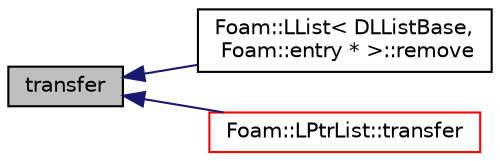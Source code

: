 digraph "transfer"
{
  bgcolor="transparent";
  edge [fontname="Helvetica",fontsize="10",labelfontname="Helvetica",labelfontsize="10"];
  node [fontname="Helvetica",fontsize="10",shape=record];
  rankdir="LR";
  Node1 [label="transfer",height=0.2,width=0.4,color="black", fillcolor="grey75", style="filled", fontcolor="black"];
  Node1 -> Node2 [dir="back",color="midnightblue",fontsize="10",style="solid",fontname="Helvetica"];
  Node2 [label="Foam::LList\< DLListBase,\l Foam::entry * \>::remove",height=0.2,width=0.4,color="black",URL="$a01371.html#a179134bdf3175c09708a7554ae356610",tooltip="Remove and return element specified by iterator. "];
  Node1 -> Node3 [dir="back",color="midnightblue",fontsize="10",style="solid",fontname="Helvetica"];
  Node3 [label="Foam::LPtrList::transfer",height=0.2,width=0.4,color="red",URL="$a01383.html#a2d777e9fec96acd6f7d4373e018ab7ab",tooltip="Transfer the contents of the argument into this List. "];
}
